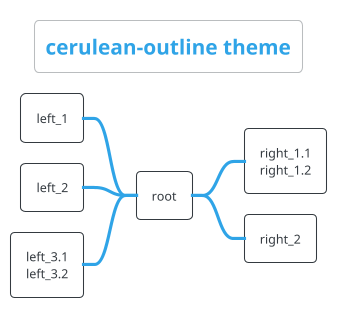 ' Do not edit
' Theme Gallery
' autogenerated by script
'
@startmindmap
!theme cerulean-outline
title cerulean-outline theme
+ root
**:right_1.1
right_1.2;
++ right_2

left side

-- left_1
-- left_2
**:left_3.1
left_3.2;
@endmindmap

